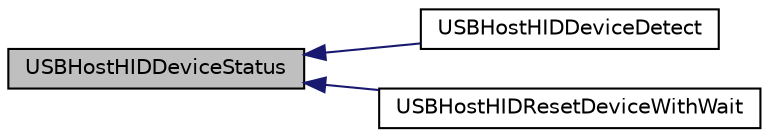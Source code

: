 digraph "USBHostHIDDeviceStatus"
{
  edge [fontname="Helvetica",fontsize="10",labelfontname="Helvetica",labelfontsize="10"];
  node [fontname="Helvetica",fontsize="10",shape=record];
  rankdir="LR";
  Node1 [label="USBHostHIDDeviceStatus",height=0.2,width=0.4,color="black", fillcolor="grey75", style="filled", fontcolor="black"];
  Node1 -> Node2 [dir="back",color="midnightblue",fontsize="10",style="solid",fontname="Helvetica"];
  Node2 [label="USBHostHIDDeviceDetect",height=0.2,width=0.4,color="black", fillcolor="white", style="filled",URL="$usb__host__hid_8c.html#a3c124ace54c641c334d833e36f09c0bc"];
  Node1 -> Node3 [dir="back",color="midnightblue",fontsize="10",style="solid",fontname="Helvetica"];
  Node3 [label="USBHostHIDResetDeviceWithWait",height=0.2,width=0.4,color="black", fillcolor="white", style="filled",URL="$usb__host__hid_8c.html#ac827bf0d6269b54506ea3b6ca994d7c4"];
}
